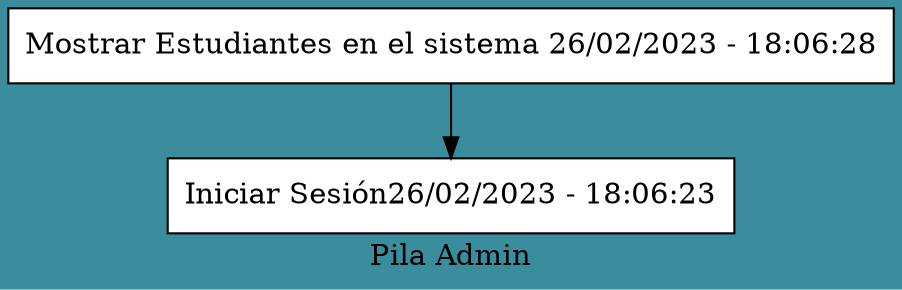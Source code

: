 digraph l{
 node[shape=box fillcolor="#FFFFFF" style=filled]
 label ="Pila Admin" 
 bgcolor= "#398D9C" 
B0[label="Mostrar Estudiantes en el sistema 26/02/2023 - 18:06:28", group=1];
B1[label="Iniciar Sesión26/02/2023 - 18:06:23", group=1];

B0-> B1
}